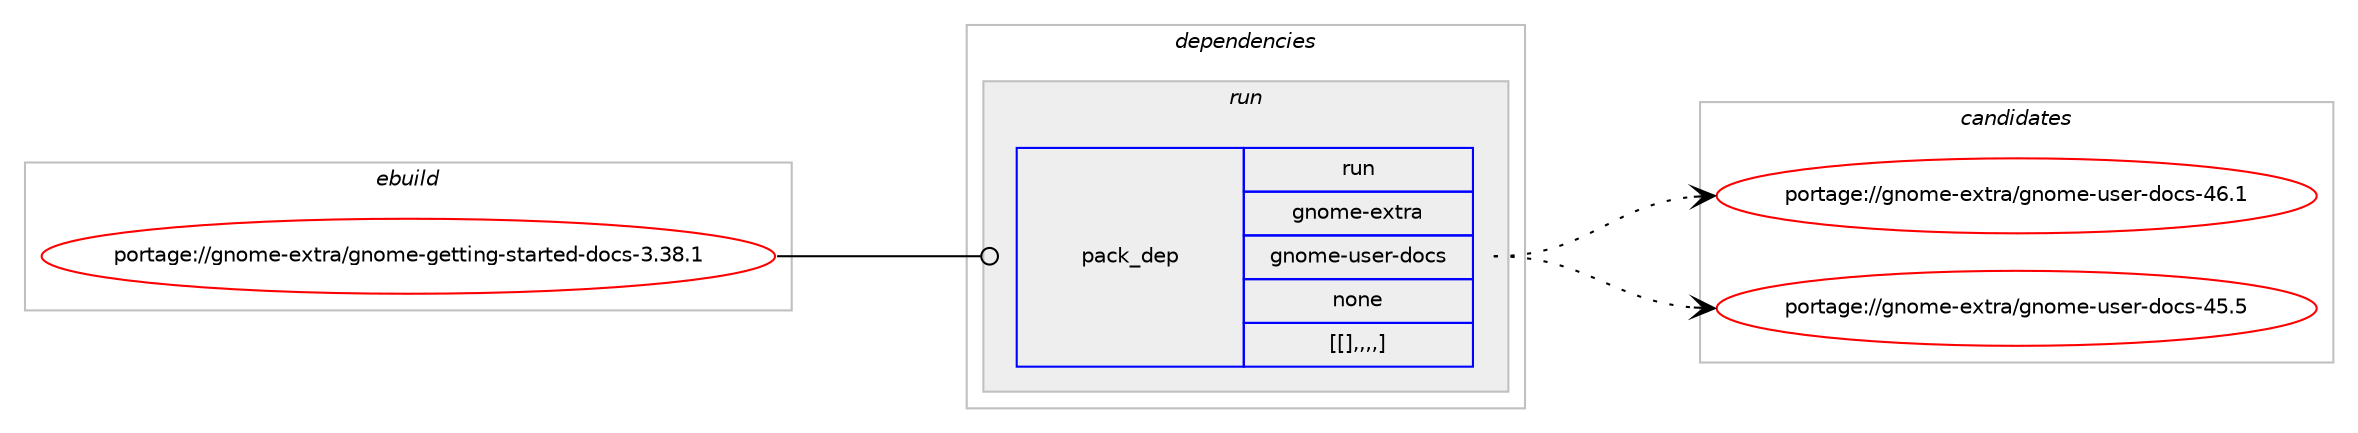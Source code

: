 digraph prolog {

# *************
# Graph options
# *************

newrank=true;
concentrate=true;
compound=true;
graph [rankdir=LR,fontname=Helvetica,fontsize=10,ranksep=1.5];#, ranksep=2.5, nodesep=0.2];
edge  [arrowhead=vee];
node  [fontname=Helvetica,fontsize=10];

# **********
# The ebuild
# **********

subgraph cluster_leftcol {
color=gray;
label=<<i>ebuild</i>>;
id [label="portage://gnome-extra/gnome-getting-started-docs-3.38.1", color=red, width=4, href="../gnome-extra/gnome-getting-started-docs-3.38.1.svg"];
}

# ****************
# The dependencies
# ****************

subgraph cluster_midcol {
color=gray;
label=<<i>dependencies</i>>;
subgraph cluster_compile {
fillcolor="#eeeeee";
style=filled;
label=<<i>compile</i>>;
}
subgraph cluster_compileandrun {
fillcolor="#eeeeee";
style=filled;
label=<<i>compile and run</i>>;
}
subgraph cluster_run {
fillcolor="#eeeeee";
style=filled;
label=<<i>run</i>>;
subgraph pack175156 {
dependency244369 [label=<<TABLE BORDER="0" CELLBORDER="1" CELLSPACING="0" CELLPADDING="4" WIDTH="220"><TR><TD ROWSPAN="6" CELLPADDING="30">pack_dep</TD></TR><TR><TD WIDTH="110">run</TD></TR><TR><TD>gnome-extra</TD></TR><TR><TD>gnome-user-docs</TD></TR><TR><TD>none</TD></TR><TR><TD>[[],,,,]</TD></TR></TABLE>>, shape=none, color=blue];
}
id:e -> dependency244369:w [weight=20,style="solid",arrowhead="odot"];
}
}

# **************
# The candidates
# **************

subgraph cluster_choices {
rank=same;
color=gray;
label=<<i>candidates</i>>;

subgraph choice175156 {
color=black;
nodesep=1;
choice1031101111091014510112011611497471031101111091014511711510111445100111991154552544649 [label="portage://gnome-extra/gnome-user-docs-46.1", color=red, width=4,href="../gnome-extra/gnome-user-docs-46.1.svg"];
choice1031101111091014510112011611497471031101111091014511711510111445100111991154552534653 [label="portage://gnome-extra/gnome-user-docs-45.5", color=red, width=4,href="../gnome-extra/gnome-user-docs-45.5.svg"];
dependency244369:e -> choice1031101111091014510112011611497471031101111091014511711510111445100111991154552544649:w [style=dotted,weight="100"];
dependency244369:e -> choice1031101111091014510112011611497471031101111091014511711510111445100111991154552534653:w [style=dotted,weight="100"];
}
}

}
